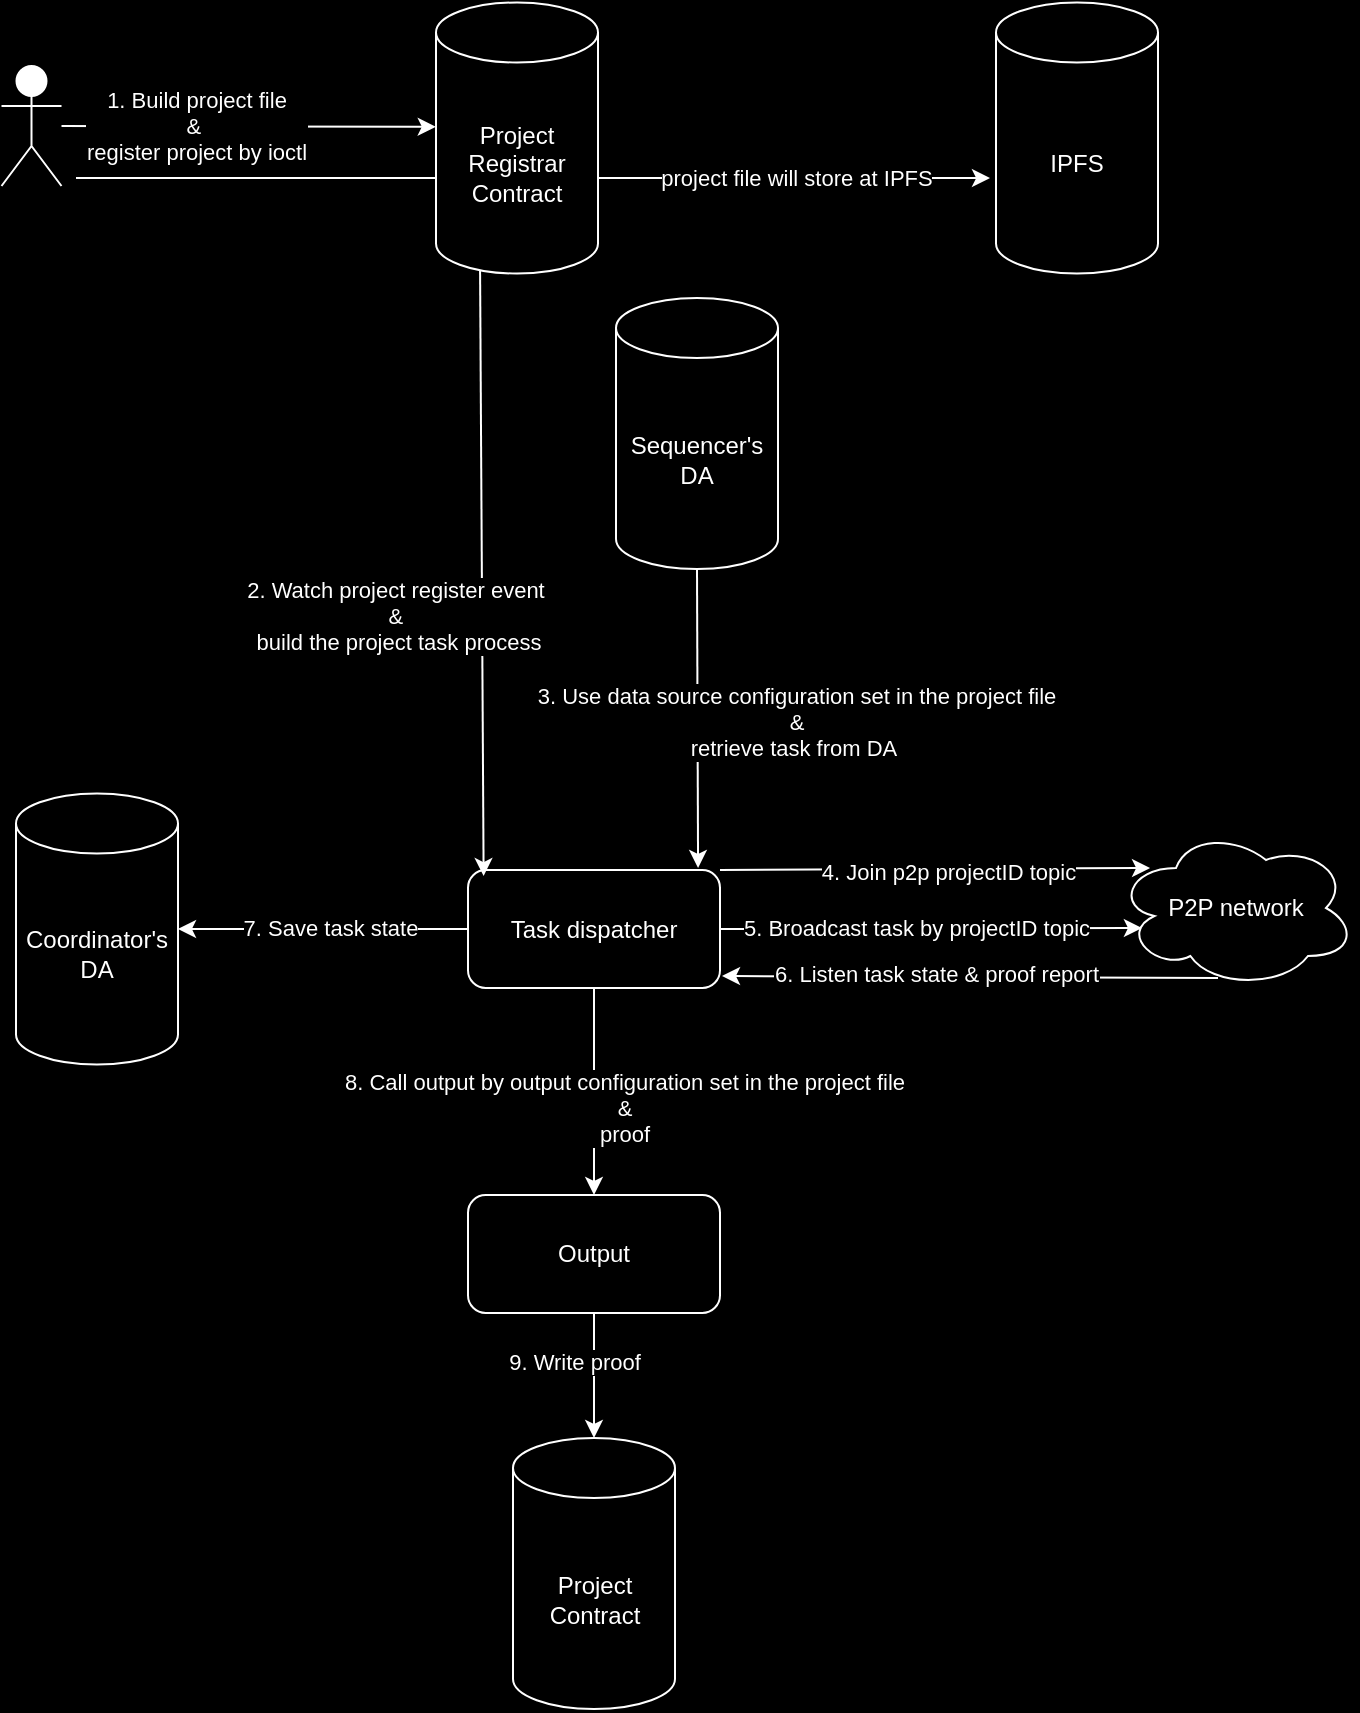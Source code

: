 <mxfile version="24.7.6">
  <diagram name="第 1 页" id="A09lGtO91ABeVb0lPZ-M">
    <mxGraphModel dx="1026" dy="685" grid="1" gridSize="10" guides="1" tooltips="1" connect="1" arrows="1" fold="1" page="1" pageScale="1" pageWidth="827" pageHeight="1169" background="#000000" math="0" shadow="0">
      <root>
        <mxCell id="0" />
        <mxCell id="1" parent="0" />
        <mxCell id="P-kxANTKAj5TKY9pIXBq-16" value="Task dispatcher" style="rounded=1;whiteSpace=wrap;html=1;fontColor=#FFFFFF;labelBackgroundColor=#000000;strokeColor=#FFFFFF;fillColor=#000000;" parent="1" vertex="1">
          <mxGeometry x="306" y="456" width="126" height="59" as="geometry" />
        </mxCell>
        <mxCell id="P-kxANTKAj5TKY9pIXBq-17" value="" style="endArrow=classic;html=1;rounded=0;entryX=0.062;entryY=0.051;entryDx=0;entryDy=0;fontColor=#FFFFFF;labelBackgroundColor=#000000;strokeColor=#FFFFFF;exitX=0.272;exitY=0.98;exitDx=0;exitDy=0;exitPerimeter=0;entryPerimeter=0;" parent="1" source="5lvEPefjpxRXjr-yOejh-8" target="P-kxANTKAj5TKY9pIXBq-16" edge="1">
          <mxGeometry width="50" height="50" relative="1" as="geometry">
            <mxPoint x="367" y="140" as="sourcePoint" />
            <mxPoint x="420" y="358.75" as="targetPoint" />
          </mxGeometry>
        </mxCell>
        <mxCell id="P-kxANTKAj5TKY9pIXBq-18" value="2. Watch project register event&amp;nbsp;&lt;div&gt;&amp;amp;&amp;nbsp;&lt;/div&gt;&lt;div&gt;build the project task process&lt;/div&gt;" style="edgeLabel;html=1;align=center;verticalAlign=middle;resizable=0;points=[];fontColor=#FFFFFF;labelBackgroundColor=#000000;" parent="P-kxANTKAj5TKY9pIXBq-17" vertex="1" connectable="0">
          <mxGeometry x="0.167" relative="1" as="geometry">
            <mxPoint x="-42" y="-4" as="offset" />
          </mxGeometry>
        </mxCell>
        <mxCell id="P-kxANTKAj5TKY9pIXBq-19" value="P2P network" style="ellipse;shape=cloud;whiteSpace=wrap;html=1;fontColor=#FFFFFF;labelBackgroundColor=#000000;fillColor=#000000;strokeColor=#FFFFFF;" parent="1" vertex="1">
          <mxGeometry x="630" y="435" width="120" height="80" as="geometry" />
        </mxCell>
        <mxCell id="P-kxANTKAj5TKY9pIXBq-20" value="" style="endArrow=classic;html=1;rounded=0;entryX=0.108;entryY=0.625;entryDx=0;entryDy=0;entryPerimeter=0;exitX=1;exitY=0.5;exitDx=0;exitDy=0;fontColor=#FFFFFF;labelBackgroundColor=#000000;strokeColor=#FFFFFF;" parent="1" source="P-kxANTKAj5TKY9pIXBq-16" target="P-kxANTKAj5TKY9pIXBq-19" edge="1">
          <mxGeometry width="50" height="50" relative="1" as="geometry">
            <mxPoint x="361.944" y="656.994" as="sourcePoint" />
            <mxPoint x="341.75" y="933" as="targetPoint" />
          </mxGeometry>
        </mxCell>
        <mxCell id="P-kxANTKAj5TKY9pIXBq-21" value="5. Broadcast task by projectID topic" style="edgeLabel;html=1;align=center;verticalAlign=middle;resizable=0;points=[];fontColor=#FFFFFF;labelBackgroundColor=#000000;" parent="P-kxANTKAj5TKY9pIXBq-20" vertex="1" connectable="0">
          <mxGeometry x="0.021" relative="1" as="geometry">
            <mxPoint x="-10" as="offset" />
          </mxGeometry>
        </mxCell>
        <mxCell id="P-kxANTKAj5TKY9pIXBq-51" value="Output" style="rounded=1;whiteSpace=wrap;html=1;fontColor=#FFFFFF;labelBackgroundColor=#000000;fillColor=#000000;strokeColor=#FFFFFF;" parent="1" vertex="1">
          <mxGeometry x="306" y="618.5" width="126" height="59" as="geometry" />
        </mxCell>
        <mxCell id="P-kxANTKAj5TKY9pIXBq-60" value="IPFS" style="shape=cylinder3;whiteSpace=wrap;html=1;boundedLbl=1;backgroundOutline=1;size=15;fontColor=#FFFFFF;labelBackgroundColor=#000000;fillColor=#000000;strokeColor=#FFFFFF;" parent="1" vertex="1">
          <mxGeometry x="570" y="22.25" width="81" height="135.5" as="geometry" />
        </mxCell>
        <mxCell id="P-kxANTKAj5TKY9pIXBq-65" value="" style="endArrow=classic;html=1;rounded=0;exitX=0.5;exitY=1;exitDx=0;exitDy=0;entryX=0.5;entryY=0;entryDx=0;entryDy=0;entryPerimeter=0;fontColor=#FFFFFF;labelBackgroundColor=#000000;strokeColor=#FFFFFF;" parent="1" source="P-kxANTKAj5TKY9pIXBq-51" target="5lvEPefjpxRXjr-yOejh-19" edge="1">
          <mxGeometry width="50" height="50" relative="1" as="geometry">
            <mxPoint x="598.75" y="1376" as="sourcePoint" />
            <mxPoint x="104.5" y="734" as="targetPoint" />
          </mxGeometry>
        </mxCell>
        <mxCell id="P-kxANTKAj5TKY9pIXBq-66" value="9. Write proof" style="edgeLabel;html=1;align=center;verticalAlign=middle;resizable=0;points=[];fontColor=#FFFFFF;labelBackgroundColor=#000000;" parent="P-kxANTKAj5TKY9pIXBq-65" vertex="1" connectable="0">
          <mxGeometry x="-0.337" relative="1" as="geometry">
            <mxPoint x="-10" y="4" as="offset" />
          </mxGeometry>
        </mxCell>
        <mxCell id="P-kxANTKAj5TKY9pIXBq-72" value="" style="endArrow=classic;html=1;rounded=0;exitX=1;exitY=0;exitDx=0;exitDy=0;entryX=0.142;entryY=0.25;entryDx=0;entryDy=0;entryPerimeter=0;fontColor=#FFFFFF;labelBackgroundColor=#000000;strokeColor=#FFFFFF;" parent="1" source="P-kxANTKAj5TKY9pIXBq-16" target="P-kxANTKAj5TKY9pIXBq-19" edge="1">
          <mxGeometry width="50" height="50" relative="1" as="geometry">
            <mxPoint x="320.994" y="659" as="sourcePoint" />
            <mxPoint x="91.75" y="803" as="targetPoint" />
          </mxGeometry>
        </mxCell>
        <mxCell id="P-kxANTKAj5TKY9pIXBq-73" value="4. Join p2p projectID topic" style="edgeLabel;html=1;align=center;verticalAlign=middle;resizable=0;points=[];fontColor=#FFFFFF;labelBackgroundColor=#000000;" parent="P-kxANTKAj5TKY9pIXBq-72" vertex="1" connectable="0">
          <mxGeometry x="0.094" y="3" relative="1" as="geometry">
            <mxPoint x="-4" y="4" as="offset" />
          </mxGeometry>
        </mxCell>
        <mxCell id="zauLdbbxjyopaiMLOlRp-9" value="" style="endArrow=classic;html=1;rounded=0;fontColor=#FFFFFF;labelBackgroundColor=#000000;strokeColor=#FFFFFF;exitX=0;exitY=0.5;exitDx=0;exitDy=0;entryX=1;entryY=0.5;entryDx=0;entryDy=0;entryPerimeter=0;" parent="1" source="P-kxANTKAj5TKY9pIXBq-16" target="5lvEPefjpxRXjr-yOejh-16" edge="1">
          <mxGeometry width="50" height="50" relative="1" as="geometry">
            <mxPoint x="350" y="590" as="sourcePoint" />
            <mxPoint x="500" y="580" as="targetPoint" />
          </mxGeometry>
        </mxCell>
        <mxCell id="zauLdbbxjyopaiMLOlRp-10" value="7. Save task state" style="edgeLabel;html=1;align=center;verticalAlign=middle;resizable=0;points=[];fontColor=#FFFFFF;labelBackgroundColor=#000000;" parent="zauLdbbxjyopaiMLOlRp-9" vertex="1" connectable="0">
          <mxGeometry x="0.167" relative="1" as="geometry">
            <mxPoint x="15" y="-1" as="offset" />
          </mxGeometry>
        </mxCell>
        <mxCell id="5lvEPefjpxRXjr-yOejh-1" value="Actor" style="shape=umlActor;verticalLabelPosition=bottom;verticalAlign=top;html=1;outlineConnect=0;strokeColor=#FFFFFF;" vertex="1" parent="1">
          <mxGeometry x="72.75" y="54" width="30" height="60" as="geometry" />
        </mxCell>
        <mxCell id="5lvEPefjpxRXjr-yOejh-3" value="" style="endArrow=classic;html=1;rounded=0;entryX=-0.024;entryY=0.46;entryDx=0;entryDy=0;fontColor=#FFFFFF;labelBackgroundColor=#000000;strokeColor=#FFFFFF;entryPerimeter=0;" edge="1" parent="1" source="5lvEPefjpxRXjr-yOejh-1">
          <mxGeometry width="50" height="50" relative="1" as="geometry">
            <mxPoint x="130" y="90" as="sourcePoint" />
            <mxPoint x="289.888" y="84.4" as="targetPoint" />
          </mxGeometry>
        </mxCell>
        <mxCell id="5lvEPefjpxRXjr-yOejh-4" value="1. Build project file&lt;div&gt;&amp;amp;&amp;nbsp;&lt;/div&gt;&lt;div&gt;register project by ioctl&lt;/div&gt;" style="edgeLabel;html=1;align=center;verticalAlign=middle;resizable=0;points=[];fontColor=#FFFFFF;labelBackgroundColor=#000000;" vertex="1" connectable="0" parent="5lvEPefjpxRXjr-yOejh-3">
          <mxGeometry x="-0.012" y="-1" relative="1" as="geometry">
            <mxPoint x="-25" y="-1" as="offset" />
          </mxGeometry>
        </mxCell>
        <mxCell id="5lvEPefjpxRXjr-yOejh-6" value="" style="endArrow=classic;html=1;rounded=0;entryX=-0.037;entryY=0.648;entryDx=0;entryDy=0;fontColor=#FFFFFF;labelBackgroundColor=#000000;strokeColor=#FFFFFF;entryPerimeter=0;" edge="1" parent="1" target="P-kxANTKAj5TKY9pIXBq-60">
          <mxGeometry width="50" height="50" relative="1" as="geometry">
            <mxPoint x="110" y="110" as="sourcePoint" />
            <mxPoint x="503.5" y="110.375" as="targetPoint" />
          </mxGeometry>
        </mxCell>
        <mxCell id="5lvEPefjpxRXjr-yOejh-7" value="project file will store at IPFS" style="edgeLabel;html=1;align=center;verticalAlign=middle;resizable=0;points=[];fontColor=#FFFFFF;labelBackgroundColor=#000000;" vertex="1" connectable="0" parent="5lvEPefjpxRXjr-yOejh-6">
          <mxGeometry x="-0.012" y="-1" relative="1" as="geometry">
            <mxPoint x="134" y="-1" as="offset" />
          </mxGeometry>
        </mxCell>
        <mxCell id="5lvEPefjpxRXjr-yOejh-8" value="Project&lt;br&gt;Registrar Contract" style="shape=cylinder3;whiteSpace=wrap;html=1;boundedLbl=1;backgroundOutline=1;size=15;fontColor=#FFFFFF;labelBackgroundColor=#000000;fillColor=#000000;strokeColor=#FFFFFF;" vertex="1" parent="1">
          <mxGeometry x="290" y="22.25" width="81" height="135.5" as="geometry" />
        </mxCell>
        <mxCell id="5lvEPefjpxRXjr-yOejh-10" value="Sequencer&#39;s&lt;div&gt;DA&lt;/div&gt;" style="shape=cylinder3;whiteSpace=wrap;html=1;boundedLbl=1;backgroundOutline=1;size=15;fontColor=#FFFFFF;labelBackgroundColor=#000000;fillColor=#000000;strokeColor=#FFFFFF;" vertex="1" parent="1">
          <mxGeometry x="380" y="170" width="81" height="135.5" as="geometry" />
        </mxCell>
        <mxCell id="5lvEPefjpxRXjr-yOejh-11" value="" style="endArrow=classic;html=1;rounded=0;exitX=0.5;exitY=1;exitDx=0;exitDy=0;fontColor=#FFFFFF;labelBackgroundColor=#000000;strokeColor=#FFFFFF;entryX=0.913;entryY=-0.017;entryDx=0;entryDy=0;entryPerimeter=0;exitPerimeter=0;" edge="1" parent="1" source="5lvEPefjpxRXjr-yOejh-10" target="P-kxANTKAj5TKY9pIXBq-16">
          <mxGeometry width="50" height="50" relative="1" as="geometry">
            <mxPoint x="442" y="460" as="sourcePoint" />
            <mxPoint x="591.75" y="580" as="targetPoint" />
          </mxGeometry>
        </mxCell>
        <mxCell id="5lvEPefjpxRXjr-yOejh-12" value="3. Use data source configuration set in the project file&lt;div&gt;&amp;amp;&lt;/div&gt;&lt;div&gt;retrieve task from DA&amp;nbsp;&lt;/div&gt;" style="edgeLabel;html=1;align=center;verticalAlign=middle;resizable=0;points=[];fontColor=#FFFFFF;labelBackgroundColor=#000000;" vertex="1" connectable="0" parent="5lvEPefjpxRXjr-yOejh-11">
          <mxGeometry x="0.167" relative="1" as="geometry">
            <mxPoint x="49" y="-11" as="offset" />
          </mxGeometry>
        </mxCell>
        <mxCell id="5lvEPefjpxRXjr-yOejh-14" value="" style="endArrow=classic;html=1;rounded=0;fontColor=#FFFFFF;labelBackgroundColor=#000000;strokeColor=#FFFFFF;entryX=1.008;entryY=0.898;entryDx=0;entryDy=0;entryPerimeter=0;exitX=0.425;exitY=0.938;exitDx=0;exitDy=0;exitPerimeter=0;" edge="1" parent="1" source="P-kxANTKAj5TKY9pIXBq-19" target="P-kxANTKAj5TKY9pIXBq-16">
          <mxGeometry width="50" height="50" relative="1" as="geometry">
            <mxPoint x="360" y="600" as="sourcePoint" />
            <mxPoint x="510" y="590" as="targetPoint" />
          </mxGeometry>
        </mxCell>
        <mxCell id="5lvEPefjpxRXjr-yOejh-15" value="6. Listen task state &amp;amp; proof report" style="edgeLabel;html=1;align=center;verticalAlign=middle;resizable=0;points=[];fontColor=#FFFFFF;labelBackgroundColor=#000000;" vertex="1" connectable="0" parent="5lvEPefjpxRXjr-yOejh-14">
          <mxGeometry x="0.167" relative="1" as="geometry">
            <mxPoint x="3" y="-2" as="offset" />
          </mxGeometry>
        </mxCell>
        <mxCell id="5lvEPefjpxRXjr-yOejh-16" value="Coordinator&#39;s&lt;div&gt;DA&lt;/div&gt;" style="shape=cylinder3;whiteSpace=wrap;html=1;boundedLbl=1;backgroundOutline=1;size=15;fontColor=#FFFFFF;labelBackgroundColor=#000000;fillColor=#000000;strokeColor=#FFFFFF;" vertex="1" parent="1">
          <mxGeometry x="80" y="417.75" width="81" height="135.5" as="geometry" />
        </mxCell>
        <mxCell id="5lvEPefjpxRXjr-yOejh-17" value="" style="endArrow=classic;html=1;rounded=0;fontColor=#FFFFFF;labelBackgroundColor=#000000;strokeColor=#FFFFFF;exitX=0.5;exitY=1;exitDx=0;exitDy=0;entryX=0.5;entryY=0;entryDx=0;entryDy=0;" edge="1" parent="1" source="P-kxANTKAj5TKY9pIXBq-16" target="P-kxANTKAj5TKY9pIXBq-51">
          <mxGeometry width="50" height="50" relative="1" as="geometry">
            <mxPoint x="316" y="496" as="sourcePoint" />
            <mxPoint x="171" y="496" as="targetPoint" />
          </mxGeometry>
        </mxCell>
        <mxCell id="5lvEPefjpxRXjr-yOejh-18" value="8. Call output by output configuration set in the project file&lt;div&gt;&amp;amp;&lt;br&gt;proof&lt;/div&gt;" style="edgeLabel;html=1;align=center;verticalAlign=middle;resizable=0;points=[];fontColor=#FFFFFF;labelBackgroundColor=#000000;" vertex="1" connectable="0" parent="5lvEPefjpxRXjr-yOejh-17">
          <mxGeometry x="0.167" relative="1" as="geometry">
            <mxPoint x="15" y="-1" as="offset" />
          </mxGeometry>
        </mxCell>
        <mxCell id="5lvEPefjpxRXjr-yOejh-19" value="Project&lt;br&gt;Contract" style="shape=cylinder3;whiteSpace=wrap;html=1;boundedLbl=1;backgroundOutline=1;size=15;fontColor=#FFFFFF;labelBackgroundColor=#000000;fillColor=#000000;strokeColor=#FFFFFF;" vertex="1" parent="1">
          <mxGeometry x="328.5" y="740" width="81" height="135.5" as="geometry" />
        </mxCell>
      </root>
    </mxGraphModel>
  </diagram>
</mxfile>
